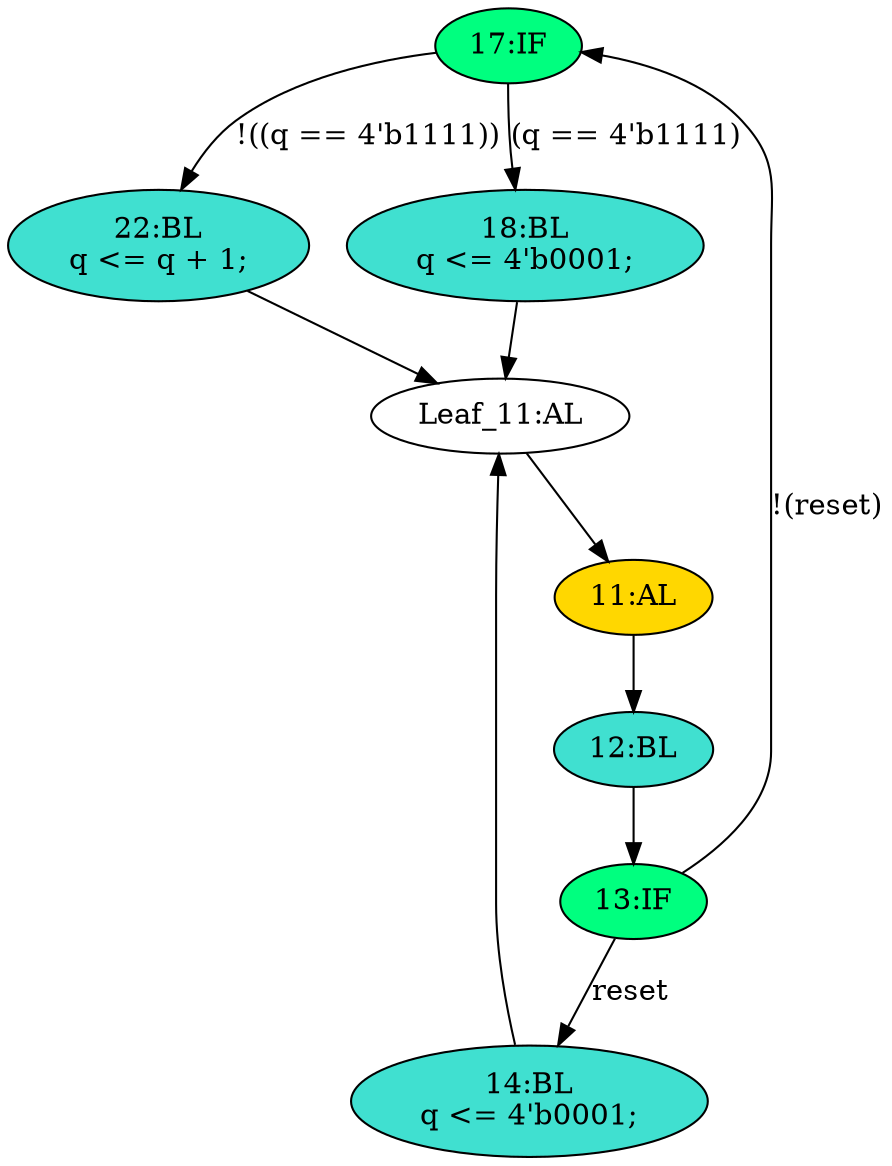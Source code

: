 strict digraph "compose( ,  )" {
	node [label="\N"];
	"17:IF"	[ast="<pyverilog.vparser.ast.IfStatement object at 0x7f190e58e550>",
		fillcolor=springgreen,
		label="17:IF",
		statements="[]",
		style=filled,
		typ=IfStatement];
	"22:BL"	[ast="<pyverilog.vparser.ast.Block object at 0x7f190e5e3ed0>",
		fillcolor=turquoise,
		label="22:BL
q <= q + 1;",
		statements="[<pyverilog.vparser.ast.NonblockingSubstitution object at 0x7f190e5f1390>]",
		style=filled,
		typ=Block];
	"17:IF" -> "22:BL"	[cond="['q']",
		label="!((q == 4'b1111))",
		lineno=17];
	"18:BL"	[ast="<pyverilog.vparser.ast.Block object at 0x7f190e5e34d0>",
		fillcolor=turquoise,
		label="18:BL
q <= 4'b0001;",
		statements="[<pyverilog.vparser.ast.NonblockingSubstitution object at 0x7f190e58ee90>]",
		style=filled,
		typ=Block];
	"17:IF" -> "18:BL"	[cond="['q']",
		label="(q == 4'b1111)",
		lineno=17];
	"14:BL"	[ast="<pyverilog.vparser.ast.Block object at 0x7f190e8b5790>",
		fillcolor=turquoise,
		label="14:BL
q <= 4'b0001;",
		statements="[<pyverilog.vparser.ast.NonblockingSubstitution object at 0x7f190e596810>]",
		style=filled,
		typ=Block];
	"Leaf_11:AL"	[def_var="['q']",
		label="Leaf_11:AL"];
	"14:BL" -> "Leaf_11:AL"	[cond="[]",
		lineno=None];
	"13:IF"	[ast="<pyverilog.vparser.ast.IfStatement object at 0x7f190e596bd0>",
		fillcolor=springgreen,
		label="13:IF",
		statements="[]",
		style=filled,
		typ=IfStatement];
	"13:IF" -> "17:IF"	[cond="['reset']",
		label="!(reset)",
		lineno=13];
	"13:IF" -> "14:BL"	[cond="['reset']",
		label=reset,
		lineno=13];
	"22:BL" -> "Leaf_11:AL"	[cond="[]",
		lineno=None];
	"11:AL"	[ast="<pyverilog.vparser.ast.Always object at 0x7f190e8b5e10>",
		clk_sens=True,
		fillcolor=gold,
		label="11:AL",
		sens="['clk', 'reset']",
		statements="[]",
		style=filled,
		typ=Always,
		use_var="['reset', 'q']"];
	"Leaf_11:AL" -> "11:AL";
	"18:BL" -> "Leaf_11:AL"	[cond="[]",
		lineno=None];
	"12:BL"	[ast="<pyverilog.vparser.ast.Block object at 0x7f190e8b50d0>",
		fillcolor=turquoise,
		label="12:BL",
		statements="[]",
		style=filled,
		typ=Block];
	"12:BL" -> "13:IF"	[cond="[]",
		lineno=None];
	"11:AL" -> "12:BL"	[cond="[]",
		lineno=None];
}

